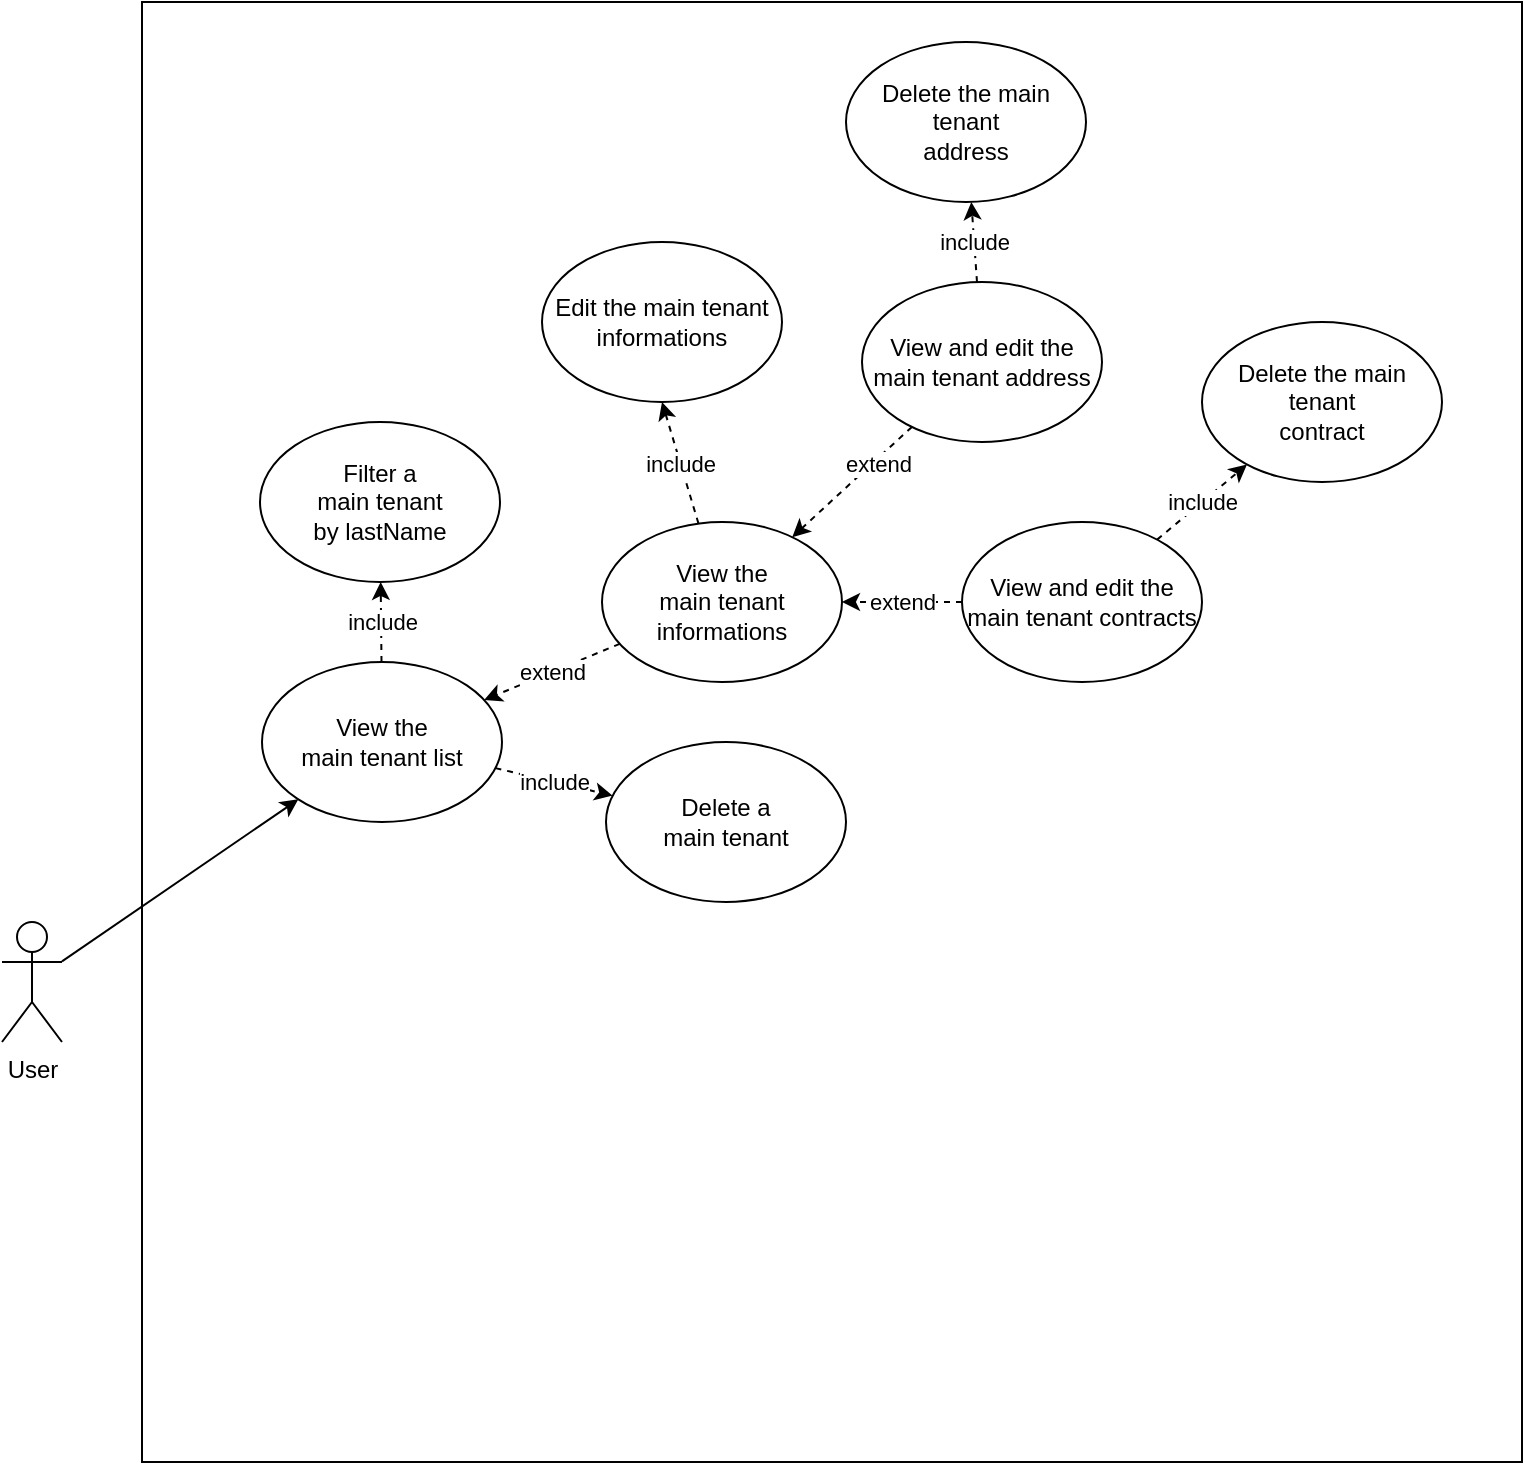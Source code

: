 <mxfile version="16.6.4" type="github">
  <diagram id="fZD9pTI-PNhXSYh-KRmx" name="Page-1">
    <mxGraphModel dx="1038" dy="1656" grid="1" gridSize="10" guides="1" tooltips="1" connect="1" arrows="1" fold="1" page="1" pageScale="1" pageWidth="850" pageHeight="1100" math="0" shadow="0">
      <root>
        <mxCell id="0" />
        <mxCell id="1" parent="0" />
        <mxCell id="Rx37_lMQSRoVqCimWak8-2" value="" style="rounded=0;whiteSpace=wrap;html=1;" vertex="1" parent="1">
          <mxGeometry x="270" y="-320" width="690" height="730" as="geometry" />
        </mxCell>
        <mxCell id="Rx37_lMQSRoVqCimWak8-4" style="rounded=0;orthogonalLoop=1;jettySize=auto;html=1;" edge="1" parent="1" source="Rx37_lMQSRoVqCimWak8-1" target="Rx37_lMQSRoVqCimWak8-3">
          <mxGeometry relative="1" as="geometry" />
        </mxCell>
        <mxCell id="Rx37_lMQSRoVqCimWak8-1" value="User" style="shape=umlActor;verticalLabelPosition=bottom;verticalAlign=top;html=1;outlineConnect=0;" vertex="1" parent="1">
          <mxGeometry x="200" y="140" width="30" height="60" as="geometry" />
        </mxCell>
        <mxCell id="Rx37_lMQSRoVqCimWak8-14" value="include" style="edgeStyle=none;rounded=0;orthogonalLoop=1;jettySize=auto;html=1;dashed=1;" edge="1" parent="1" source="Rx37_lMQSRoVqCimWak8-3" target="Rx37_lMQSRoVqCimWak8-9">
          <mxGeometry relative="1" as="geometry" />
        </mxCell>
        <mxCell id="Rx37_lMQSRoVqCimWak8-15" value="include" style="edgeStyle=none;rounded=0;orthogonalLoop=1;jettySize=auto;html=1;dashed=1;" edge="1" parent="1" source="Rx37_lMQSRoVqCimWak8-3" target="Rx37_lMQSRoVqCimWak8-7">
          <mxGeometry relative="1" as="geometry" />
        </mxCell>
        <mxCell id="Rx37_lMQSRoVqCimWak8-3" value="&lt;div&gt;View the &lt;br&gt;&lt;/div&gt;&lt;div&gt;main tenant list&lt;br&gt;&lt;/div&gt;" style="ellipse;whiteSpace=wrap;html=1;" vertex="1" parent="1">
          <mxGeometry x="330" y="10" width="120" height="80" as="geometry" />
        </mxCell>
        <mxCell id="Rx37_lMQSRoVqCimWak8-6" value="extend" style="edgeStyle=none;rounded=0;orthogonalLoop=1;jettySize=auto;html=1;dashed=1;" edge="1" parent="1" source="Rx37_lMQSRoVqCimWak8-5" target="Rx37_lMQSRoVqCimWak8-3">
          <mxGeometry relative="1" as="geometry" />
        </mxCell>
        <mxCell id="Rx37_lMQSRoVqCimWak8-19" value="include" style="edgeStyle=none;rounded=0;orthogonalLoop=1;jettySize=auto;html=1;entryX=0.5;entryY=1;entryDx=0;entryDy=0;dashed=1;" edge="1" parent="1" source="Rx37_lMQSRoVqCimWak8-5" target="Rx37_lMQSRoVqCimWak8-18">
          <mxGeometry relative="1" as="geometry" />
        </mxCell>
        <mxCell id="Rx37_lMQSRoVqCimWak8-5" value="&lt;div&gt;View the&lt;br&gt;&lt;/div&gt;&lt;div&gt;main tenant&lt;/div&gt;&lt;div&gt;informations &lt;br&gt;&lt;/div&gt;" style="ellipse;whiteSpace=wrap;html=1;" vertex="1" parent="1">
          <mxGeometry x="500" y="-60" width="120" height="80" as="geometry" />
        </mxCell>
        <mxCell id="Rx37_lMQSRoVqCimWak8-7" value="&lt;div&gt;Delete a&lt;br&gt;&lt;/div&gt;&lt;div&gt;main tenant &lt;br&gt;&lt;/div&gt;" style="ellipse;whiteSpace=wrap;html=1;" vertex="1" parent="1">
          <mxGeometry x="502" y="50" width="120" height="80" as="geometry" />
        </mxCell>
        <mxCell id="Rx37_lMQSRoVqCimWak8-9" value="&lt;div&gt;Filter a&lt;br&gt;&lt;/div&gt;&lt;div&gt;main tenant&lt;/div&gt;&lt;div&gt;by lastName &lt;br&gt;&lt;/div&gt;" style="ellipse;whiteSpace=wrap;html=1;" vertex="1" parent="1">
          <mxGeometry x="329" y="-110" width="120" height="80" as="geometry" />
        </mxCell>
        <mxCell id="Rx37_lMQSRoVqCimWak8-12" style="edgeStyle=none;rounded=0;orthogonalLoop=1;jettySize=auto;html=1;dashed=1;" edge="1" parent="1" source="Rx37_lMQSRoVqCimWak8-11" target="Rx37_lMQSRoVqCimWak8-5">
          <mxGeometry relative="1" as="geometry" />
        </mxCell>
        <mxCell id="Rx37_lMQSRoVqCimWak8-13" value="extend" style="edgeLabel;html=1;align=center;verticalAlign=middle;resizable=0;points=[];" vertex="1" connectable="0" parent="Rx37_lMQSRoVqCimWak8-12">
          <mxGeometry x="-0.367" y="1" relative="1" as="geometry">
            <mxPoint x="1" as="offset" />
          </mxGeometry>
        </mxCell>
        <mxCell id="Rx37_lMQSRoVqCimWak8-21" value="include" style="edgeStyle=none;rounded=0;orthogonalLoop=1;jettySize=auto;html=1;dashed=1;" edge="1" parent="1" source="Rx37_lMQSRoVqCimWak8-11" target="Rx37_lMQSRoVqCimWak8-20">
          <mxGeometry relative="1" as="geometry" />
        </mxCell>
        <mxCell id="Rx37_lMQSRoVqCimWak8-11" value="&lt;div&gt;View and edit the main tenant address&lt;br&gt;&lt;/div&gt;" style="ellipse;whiteSpace=wrap;html=1;" vertex="1" parent="1">
          <mxGeometry x="630" y="-180" width="120" height="80" as="geometry" />
        </mxCell>
        <mxCell id="Rx37_lMQSRoVqCimWak8-17" value="extend" style="edgeStyle=none;rounded=0;orthogonalLoop=1;jettySize=auto;html=1;entryX=1;entryY=0.5;entryDx=0;entryDy=0;dashed=1;" edge="1" parent="1" source="Rx37_lMQSRoVqCimWak8-16" target="Rx37_lMQSRoVqCimWak8-5">
          <mxGeometry relative="1" as="geometry" />
        </mxCell>
        <mxCell id="Rx37_lMQSRoVqCimWak8-23" value="include" style="edgeStyle=none;rounded=0;orthogonalLoop=1;jettySize=auto;html=1;dashed=1;" edge="1" parent="1" source="Rx37_lMQSRoVqCimWak8-16" target="Rx37_lMQSRoVqCimWak8-22">
          <mxGeometry relative="1" as="geometry" />
        </mxCell>
        <mxCell id="Rx37_lMQSRoVqCimWak8-16" value="&lt;div&gt;View and edit the main tenant contracts&lt;br&gt;&lt;/div&gt;" style="ellipse;whiteSpace=wrap;html=1;" vertex="1" parent="1">
          <mxGeometry x="680" y="-60" width="120" height="80" as="geometry" />
        </mxCell>
        <mxCell id="Rx37_lMQSRoVqCimWak8-18" value="&lt;div&gt;Edit the main tenant &lt;br&gt;&lt;/div&gt;&lt;div&gt;informations&lt;br&gt;&lt;/div&gt;" style="ellipse;whiteSpace=wrap;html=1;" vertex="1" parent="1">
          <mxGeometry x="470" y="-200" width="120" height="80" as="geometry" />
        </mxCell>
        <mxCell id="Rx37_lMQSRoVqCimWak8-20" value="&lt;div&gt;Delete the main tenant &lt;br&gt;&lt;/div&gt;&lt;div&gt;address&lt;br&gt;&lt;/div&gt;" style="ellipse;whiteSpace=wrap;html=1;" vertex="1" parent="1">
          <mxGeometry x="622" y="-300" width="120" height="80" as="geometry" />
        </mxCell>
        <mxCell id="Rx37_lMQSRoVqCimWak8-22" value="&lt;div&gt;Delete the main tenant &lt;br&gt;&lt;/div&gt;&lt;div&gt;contract&lt;br&gt;&lt;/div&gt;" style="ellipse;whiteSpace=wrap;html=1;" vertex="1" parent="1">
          <mxGeometry x="800" y="-160" width="120" height="80" as="geometry" />
        </mxCell>
      </root>
    </mxGraphModel>
  </diagram>
</mxfile>

